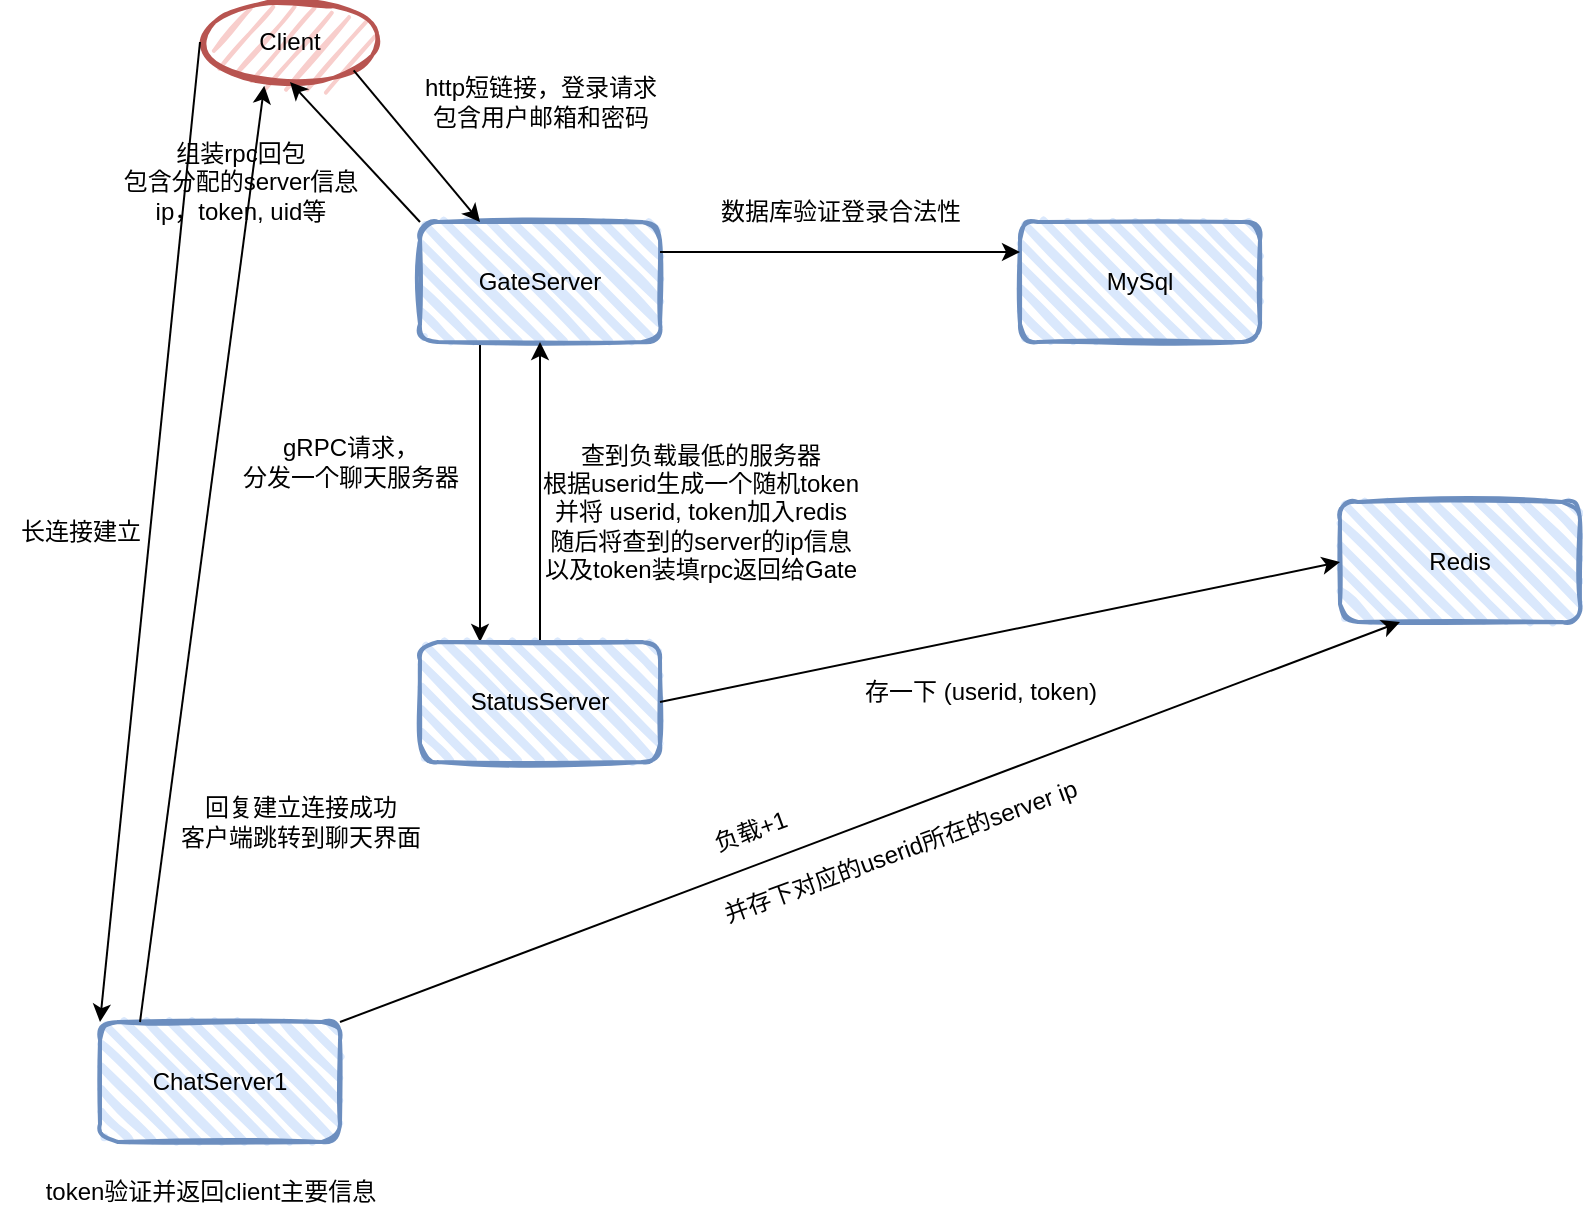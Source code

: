 <mxfile version="24.8.3">
  <diagram name="第 1 页" id="Xf1fxZ_Qx_DVxWE_wKGi">
    <mxGraphModel dx="1434" dy="738" grid="1" gridSize="10" guides="1" tooltips="1" connect="1" arrows="1" fold="1" page="1" pageScale="1" pageWidth="827" pageHeight="1169" math="0" shadow="0">
      <root>
        <mxCell id="0" />
        <mxCell id="1" parent="0" />
        <mxCell id="TO-9VxQ2qNv1OB0GnopO-17" style="edgeStyle=orthogonalEdgeStyle;rounded=0;orthogonalLoop=1;jettySize=auto;html=1;exitX=0.25;exitY=1;exitDx=0;exitDy=0;entryX=0.25;entryY=0;entryDx=0;entryDy=0;" parent="1" source="l3XLrASRTkj1tUgQjpMN-1" target="l3XLrASRTkj1tUgQjpMN-4" edge="1">
          <mxGeometry relative="1" as="geometry" />
        </mxCell>
        <mxCell id="l3XLrASRTkj1tUgQjpMN-1" value="GateServer" style="rounded=1;whiteSpace=wrap;html=1;strokeWidth=2;fillWeight=4;hachureGap=8;hachureAngle=45;fillColor=#dae8fc;sketch=1;strokeColor=#6c8ebf;" parent="1" vertex="1">
          <mxGeometry x="230" y="140" width="120" height="60" as="geometry" />
        </mxCell>
        <mxCell id="l3XLrASRTkj1tUgQjpMN-3" value="Client" style="ellipse;whiteSpace=wrap;html=1;strokeWidth=2;fillWeight=2;hachureGap=8;fillColor=#f8cecc;fillStyle=dots;sketch=1;strokeColor=#b85450;" parent="1" vertex="1">
          <mxGeometry x="120" y="30" width="90" height="40" as="geometry" />
        </mxCell>
        <mxCell id="TO-9VxQ2qNv1OB0GnopO-18" style="edgeStyle=orthogonalEdgeStyle;rounded=0;orthogonalLoop=1;jettySize=auto;html=1;exitX=0.5;exitY=0;exitDx=0;exitDy=0;entryX=0.5;entryY=1;entryDx=0;entryDy=0;" parent="1" source="l3XLrASRTkj1tUgQjpMN-4" target="l3XLrASRTkj1tUgQjpMN-1" edge="1">
          <mxGeometry relative="1" as="geometry" />
        </mxCell>
        <mxCell id="l3XLrASRTkj1tUgQjpMN-4" value="StatusServer" style="rounded=1;whiteSpace=wrap;html=1;strokeWidth=2;fillWeight=4;hachureGap=8;hachureAngle=45;fillColor=#dae8fc;sketch=1;strokeColor=#6c8ebf;" parent="1" vertex="1">
          <mxGeometry x="230" y="350" width="120" height="60" as="geometry" />
        </mxCell>
        <mxCell id="TO-9VxQ2qNv1OB0GnopO-1" value="" style="endArrow=classic;html=1;rounded=0;exitX=1;exitY=1;exitDx=0;exitDy=0;entryX=0.25;entryY=0;entryDx=0;entryDy=0;" parent="1" source="l3XLrASRTkj1tUgQjpMN-3" target="l3XLrASRTkj1tUgQjpMN-1" edge="1">
          <mxGeometry width="50" height="50" relative="1" as="geometry">
            <mxPoint x="390" y="330" as="sourcePoint" />
            <mxPoint x="440" y="280" as="targetPoint" />
          </mxGeometry>
        </mxCell>
        <mxCell id="TO-9VxQ2qNv1OB0GnopO-2" value="http短链接，登录请求&lt;div&gt;包含用户邮箱和密码&lt;/div&gt;" style="text;html=1;align=center;verticalAlign=middle;resizable=0;points=[];autosize=1;strokeColor=none;fillColor=none;" parent="1" vertex="1">
          <mxGeometry x="220" y="60" width="140" height="40" as="geometry" />
        </mxCell>
        <mxCell id="TO-9VxQ2qNv1OB0GnopO-4" value="MySql" style="rounded=1;whiteSpace=wrap;html=1;strokeWidth=2;fillWeight=4;hachureGap=8;hachureAngle=45;fillColor=#dae8fc;sketch=1;strokeColor=#6c8ebf;" parent="1" vertex="1">
          <mxGeometry x="530" y="140" width="120" height="60" as="geometry" />
        </mxCell>
        <mxCell id="TO-9VxQ2qNv1OB0GnopO-5" value="Redis" style="rounded=1;whiteSpace=wrap;html=1;strokeWidth=2;fillWeight=4;hachureGap=8;hachureAngle=45;fillColor=#dae8fc;sketch=1;strokeColor=#6c8ebf;" parent="1" vertex="1">
          <mxGeometry x="690" y="280" width="120" height="60" as="geometry" />
        </mxCell>
        <mxCell id="TO-9VxQ2qNv1OB0GnopO-7" value="" style="endArrow=classic;html=1;rounded=0;exitX=1;exitY=0.25;exitDx=0;exitDy=0;entryX=0;entryY=0.25;entryDx=0;entryDy=0;" parent="1" source="l3XLrASRTkj1tUgQjpMN-1" target="TO-9VxQ2qNv1OB0GnopO-4" edge="1">
          <mxGeometry width="50" height="50" relative="1" as="geometry">
            <mxPoint x="380" y="260" as="sourcePoint" />
            <mxPoint x="430" y="210" as="targetPoint" />
          </mxGeometry>
        </mxCell>
        <mxCell id="TO-9VxQ2qNv1OB0GnopO-8" value="数据库验证登录合法性" style="text;html=1;align=center;verticalAlign=middle;resizable=0;points=[];autosize=1;strokeColor=none;fillColor=none;rotation=0;" parent="1" vertex="1">
          <mxGeometry x="370" y="120" width="140" height="30" as="geometry" />
        </mxCell>
        <mxCell id="TO-9VxQ2qNv1OB0GnopO-10" value="gRPC请求，&lt;div&gt;分发一个聊天服务器&lt;/div&gt;" style="text;html=1;align=center;verticalAlign=middle;resizable=0;points=[];autosize=1;strokeColor=none;fillColor=none;" parent="1" vertex="1">
          <mxGeometry x="130" y="240" width="130" height="40" as="geometry" />
        </mxCell>
        <mxCell id="TO-9VxQ2qNv1OB0GnopO-12" value="查到负载最低的服务器&lt;div&gt;根据userid生成一个随机token&lt;/div&gt;&lt;div&gt;并将 userid, token加入redis&lt;/div&gt;&lt;div&gt;随后将查到的server的ip信息&lt;/div&gt;&lt;div&gt;以及token装填rpc返回给Gate&lt;/div&gt;" style="text;html=1;align=center;verticalAlign=middle;resizable=0;points=[];autosize=1;strokeColor=none;fillColor=none;" parent="1" vertex="1">
          <mxGeometry x="280" y="240" width="180" height="90" as="geometry" />
        </mxCell>
        <mxCell id="TO-9VxQ2qNv1OB0GnopO-14" value="存一下 (userid, token)" style="text;html=1;align=center;verticalAlign=middle;resizable=0;points=[];autosize=1;strokeColor=none;fillColor=none;rotation=0;" parent="1" vertex="1">
          <mxGeometry x="440" y="360" width="140" height="30" as="geometry" />
        </mxCell>
        <mxCell id="TO-9VxQ2qNv1OB0GnopO-15" value="" style="endArrow=classic;html=1;rounded=0;exitX=0;exitY=0;exitDx=0;exitDy=0;entryX=0.5;entryY=1;entryDx=0;entryDy=0;" parent="1" source="l3XLrASRTkj1tUgQjpMN-1" target="l3XLrASRTkj1tUgQjpMN-3" edge="1">
          <mxGeometry width="50" height="50" relative="1" as="geometry">
            <mxPoint x="30" y="200" as="sourcePoint" />
            <mxPoint x="80" y="150" as="targetPoint" />
          </mxGeometry>
        </mxCell>
        <mxCell id="TO-9VxQ2qNv1OB0GnopO-16" value="组装rpc回包&lt;div&gt;包含分配的server信息&lt;/div&gt;&lt;div&gt;ip，token, uid等&lt;/div&gt;" style="text;html=1;align=center;verticalAlign=middle;resizable=0;points=[];autosize=1;strokeColor=none;fillColor=none;" parent="1" vertex="1">
          <mxGeometry x="70" y="90" width="140" height="60" as="geometry" />
        </mxCell>
        <mxCell id="TO-9VxQ2qNv1OB0GnopO-19" value="" style="endArrow=classic;html=1;rounded=0;entryX=0;entryY=0.5;entryDx=0;entryDy=0;" parent="1" target="TO-9VxQ2qNv1OB0GnopO-5" edge="1">
          <mxGeometry width="50" height="50" relative="1" as="geometry">
            <mxPoint x="350" y="380" as="sourcePoint" />
            <mxPoint x="400" y="330" as="targetPoint" />
          </mxGeometry>
        </mxCell>
        <mxCell id="TO-9VxQ2qNv1OB0GnopO-20" value="ChatServer1" style="rounded=1;whiteSpace=wrap;html=1;strokeWidth=2;fillWeight=4;hachureGap=8;hachureAngle=45;fillColor=#dae8fc;sketch=1;strokeColor=#6c8ebf;" parent="1" vertex="1">
          <mxGeometry x="70" y="540" width="120" height="60" as="geometry" />
        </mxCell>
        <mxCell id="TO-9VxQ2qNv1OB0GnopO-22" value="" style="endArrow=classic;html=1;rounded=0;exitX=0;exitY=0.5;exitDx=0;exitDy=0;entryX=0;entryY=0;entryDx=0;entryDy=0;" parent="1" source="l3XLrASRTkj1tUgQjpMN-3" target="TO-9VxQ2qNv1OB0GnopO-20" edge="1">
          <mxGeometry width="50" height="50" relative="1" as="geometry">
            <mxPoint x="20" y="320" as="sourcePoint" />
            <mxPoint x="70" y="270" as="targetPoint" />
          </mxGeometry>
        </mxCell>
        <mxCell id="TO-9VxQ2qNv1OB0GnopO-23" value="长连接建立" style="text;html=1;align=center;verticalAlign=middle;resizable=0;points=[];autosize=1;strokeColor=none;fillColor=none;" parent="1" vertex="1">
          <mxGeometry x="20" y="280" width="80" height="30" as="geometry" />
        </mxCell>
        <mxCell id="TO-9VxQ2qNv1OB0GnopO-24" value="token验证并返回client主要信息" style="text;html=1;align=center;verticalAlign=middle;resizable=0;points=[];autosize=1;strokeColor=none;fillColor=none;" parent="1" vertex="1">
          <mxGeometry x="30" y="610" width="190" height="30" as="geometry" />
        </mxCell>
        <mxCell id="TO-9VxQ2qNv1OB0GnopO-26" value="" style="endArrow=classic;html=1;rounded=0;entryX=0.25;entryY=1;entryDx=0;entryDy=0;" parent="1" target="TO-9VxQ2qNv1OB0GnopO-5" edge="1">
          <mxGeometry width="50" height="50" relative="1" as="geometry">
            <mxPoint x="190" y="540" as="sourcePoint" />
            <mxPoint x="240" y="490" as="targetPoint" />
          </mxGeometry>
        </mxCell>
        <mxCell id="TO-9VxQ2qNv1OB0GnopO-27" value="负载+1" style="text;html=1;align=center;verticalAlign=middle;resizable=0;points=[];autosize=1;strokeColor=none;fillColor=none;rotation=-20;" parent="1" vertex="1">
          <mxGeometry x="365" y="430" width="60" height="30" as="geometry" />
        </mxCell>
        <mxCell id="TO-9VxQ2qNv1OB0GnopO-28" value="并存下对应的userid所在的server ip" style="text;html=1;align=center;verticalAlign=middle;resizable=0;points=[];autosize=1;strokeColor=none;fillColor=none;rotation=-20;" parent="1" vertex="1">
          <mxGeometry x="365" y="440" width="210" height="30" as="geometry" />
        </mxCell>
        <mxCell id="TO-9VxQ2qNv1OB0GnopO-29" value="" style="endArrow=classic;html=1;rounded=0;entryX=0.357;entryY=1.047;entryDx=0;entryDy=0;entryPerimeter=0;" parent="1" target="l3XLrASRTkj1tUgQjpMN-3" edge="1">
          <mxGeometry width="50" height="50" relative="1" as="geometry">
            <mxPoint x="90" y="540" as="sourcePoint" />
            <mxPoint x="140" y="490" as="targetPoint" />
          </mxGeometry>
        </mxCell>
        <mxCell id="TO-9VxQ2qNv1OB0GnopO-30" value="回复建立连接成功&lt;div&gt;客户端跳转到聊天界面&lt;/div&gt;" style="text;html=1;align=center;verticalAlign=middle;resizable=0;points=[];autosize=1;strokeColor=none;fillColor=none;" parent="1" vertex="1">
          <mxGeometry x="100" y="420" width="140" height="40" as="geometry" />
        </mxCell>
      </root>
    </mxGraphModel>
  </diagram>
</mxfile>
